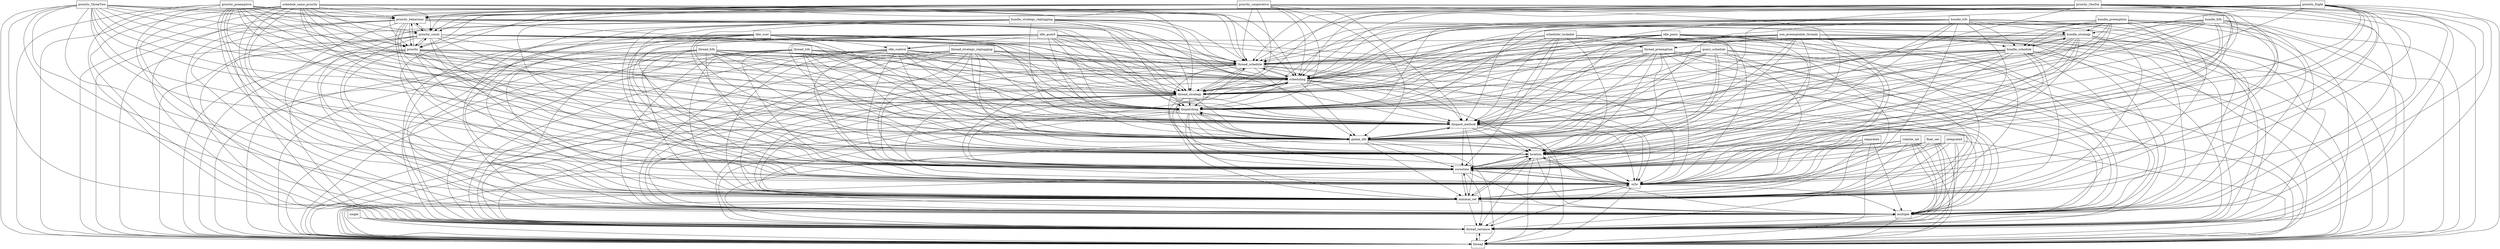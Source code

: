digraph{
graph [rankdir=TB];
node [shape=box];
edge [arrowhead=normal];
0[label="single",]
1[label="thread_fcfs",]
2[label="dispatching",]
3[label="location",]
4[label="separated",]
5[label="thread_schedule",]
6[label="priority_preemptive",]
7[label="idle_guard",]
8[label="idle_user",]
9[label="scheduler_lockable",]
10[label="thread_instance",]
11[label="priority_cooperative",]
12[label="priority_ThreeTwo",]
13[label="scheduling",]
14[label="priority_behaviour",]
15[label="priority_count",]
16[label="bundle_lcfs",]
17[label="non_preemptable_threads",]
18[label="priority",]
19[label="thread",]
20[label="volatile_set",]
21[label="multiple",]
22[label="thread_strategy",]
23[label="thread_lcfs",]
24[label="thread_preemption",]
25[label="float_set",]
26[label="bundle_strategy",]
27[label="dispach_method",]
28[label="coroutine",]
29[label="bundle_preemption",]
30[label="bundle_fcfs",]
31[label="idle_panic",]
32[label="thread_strategy_replugging",]
33[label="integrated",]
34[label="minimal_set",]
35[label="siZe",]
36[label="bundle_schedule",]
37[label="global_life",]
38[label="schedule_same_priority",]
39[label="priority_OneSix",]
40[label="query_schedule",]
41[label="idle_control",]
42[label="bundle_strategy_replugging",]
43[label="priority_Eight",]
0->10[label="",]
0->19[label="",]
1->2[label="",]
1->3[label="",]
1->5[label="",]
1->10[label="",]
1->13[label="",]
1->19[label="",]
1->21[label="",]
1->22[label="",]
1->27[label="",]
1->28[label="",]
1->34[label="",]
1->35[label="",]
1->37[label="",]
2->3[label="",]
2->10[label="",]
2->19[label="",]
2->21[label="",]
2->27[label="",]
2->28[label="",]
2->34[label="",]
2->35[label="",]
2->37[label="",]
3->10[label="",]
3->19[label="",]
3->21[label="",]
3->28[label="",]
3->34[label="",]
3->35[label="",]
4->3[label="",]
4->10[label="",]
4->19[label="",]
4->21[label="",]
4->28[label="",]
4->34[label="",]
4->35[label="",]
5->2[label="",]
5->3[label="",]
5->10[label="",]
5->13[label="",]
5->19[label="",]
5->21[label="",]
5->22[label="",]
5->27[label="",]
5->28[label="",]
5->34[label="",]
5->35[label="",]
5->37[label="",]
6->2[label="",]
6->3[label="",]
6->5[label="",]
6->10[label="",]
6->13[label="",]
6->14[label="",]
6->15[label="",]
6->18[label="",]
6->19[label="",]
6->21[label="",]
6->22[label="",]
6->27[label="",]
6->28[label="",]
6->34[label="",]
6->35[label="",]
6->37[label="",]
7->2[label="",]
7->3[label="",]
7->5[label="",]
7->10[label="",]
7->13[label="",]
7->19[label="",]
7->21[label="",]
7->22[label="",]
7->27[label="",]
7->28[label="",]
7->34[label="",]
7->35[label="",]
7->37[label="",]
7->41[label="",]
8->2[label="",]
8->3[label="",]
8->5[label="",]
8->10[label="",]
8->13[label="",]
8->19[label="",]
8->21[label="",]
8->22[label="",]
8->27[label="",]
8->28[label="",]
8->34[label="",]
8->35[label="",]
8->37[label="",]
8->41[label="",]
9->2[label="",]
9->3[label="",]
9->5[label="",]
9->10[label="",]
9->13[label="",]
9->19[label="",]
9->21[label="",]
9->22[label="",]
9->24[label="",]
9->27[label="",]
9->28[label="",]
9->34[label="",]
9->35[label="",]
9->37[label="",]
10->19[label="",]
11->2[label="",]
11->3[label="",]
11->5[label="",]
11->10[label="",]
11->13[label="",]
11->14[label="",]
11->15[label="",]
11->18[label="",]
11->19[label="",]
11->21[label="",]
11->22[label="",]
11->27[label="",]
11->28[label="",]
11->34[label="",]
11->35[label="",]
11->37[label="",]
12->2[label="",]
12->3[label="",]
12->5[label="",]
12->10[label="",]
12->13[label="",]
12->14[label="",]
12->15[label="",]
12->18[label="",]
12->19[label="",]
12->21[label="",]
12->22[label="",]
12->27[label="",]
12->28[label="",]
12->34[label="",]
12->35[label="",]
12->37[label="",]
13->2[label="",]
13->3[label="",]
13->5[label="",]
13->10[label="",]
13->19[label="",]
13->21[label="",]
13->22[label="",]
13->27[label="",]
13->28[label="",]
13->34[label="",]
13->35[label="",]
13->37[label="",]
14->2[label="",]
14->3[label="",]
14->5[label="",]
14->10[label="",]
14->13[label="",]
14->15[label="",]
14->18[label="",]
14->19[label="",]
14->21[label="",]
14->22[label="",]
14->27[label="",]
14->28[label="",]
14->34[label="",]
14->35[label="",]
14->37[label="",]
15->2[label="",]
15->3[label="",]
15->5[label="",]
15->10[label="",]
15->13[label="",]
15->14[label="",]
15->18[label="",]
15->19[label="",]
15->21[label="",]
15->22[label="",]
15->27[label="",]
15->28[label="",]
15->34[label="",]
15->35[label="",]
15->37[label="",]
16->2[label="",]
16->3[label="",]
16->5[label="",]
16->10[label="",]
16->13[label="",]
16->19[label="",]
16->21[label="",]
16->22[label="",]
16->26[label="",]
16->27[label="",]
16->28[label="",]
16->34[label="",]
16->35[label="",]
16->36[label="",]
16->37[label="",]
17->2[label="",]
17->3[label="",]
17->5[label="",]
17->10[label="",]
17->13[label="",]
17->19[label="",]
17->21[label="",]
17->22[label="",]
17->24[label="",]
17->27[label="",]
17->28[label="",]
17->34[label="",]
17->35[label="",]
17->37[label="",]
18->2[label="",]
18->3[label="",]
18->5[label="",]
18->10[label="",]
18->13[label="",]
18->14[label="",]
18->15[label="",]
18->19[label="",]
18->21[label="",]
18->22[label="",]
18->27[label="",]
18->28[label="",]
18->34[label="",]
18->35[label="",]
18->37[label="",]
19->10[label="",]
20->3[label="",]
20->10[label="",]
20->19[label="",]
20->21[label="",]
20->28[label="",]
20->34[label="",]
20->35[label="",]
21->10[label="",]
21->19[label="",]
22->2[label="",]
22->3[label="",]
22->5[label="",]
22->10[label="",]
22->13[label="",]
22->19[label="",]
22->21[label="",]
22->27[label="",]
22->28[label="",]
22->34[label="",]
22->35[label="",]
22->37[label="",]
23->2[label="",]
23->3[label="",]
23->5[label="",]
23->10[label="",]
23->13[label="",]
23->19[label="",]
23->21[label="",]
23->22[label="",]
23->27[label="",]
23->28[label="",]
23->34[label="",]
23->35[label="",]
23->37[label="",]
24->2[label="",]
24->3[label="",]
24->5[label="",]
24->10[label="",]
24->13[label="",]
24->19[label="",]
24->21[label="",]
24->22[label="",]
24->27[label="",]
24->28[label="",]
24->34[label="",]
24->35[label="",]
24->37[label="",]
25->3[label="",]
25->10[label="",]
25->19[label="",]
25->21[label="",]
25->28[label="",]
25->34[label="",]
25->35[label="",]
26->2[label="",]
26->3[label="",]
26->5[label="",]
26->10[label="",]
26->13[label="",]
26->19[label="",]
26->21[label="",]
26->22[label="",]
26->27[label="",]
26->28[label="",]
26->34[label="",]
26->35[label="",]
26->36[label="",]
26->37[label="",]
27->2[label="",]
27->3[label="",]
27->10[label="",]
27->19[label="",]
27->21[label="",]
27->28[label="",]
27->34[label="",]
27->35[label="",]
27->37[label="",]
28->3[label="",]
28->10[label="",]
28->19[label="",]
28->21[label="",]
28->34[label="",]
28->35[label="",]
29->2[label="",]
29->3[label="",]
29->5[label="",]
29->10[label="",]
29->13[label="",]
29->19[label="",]
29->21[label="",]
29->22[label="",]
29->26[label="",]
29->27[label="",]
29->28[label="",]
29->34[label="",]
29->35[label="",]
29->36[label="",]
29->37[label="",]
30->2[label="",]
30->3[label="",]
30->5[label="",]
30->10[label="",]
30->13[label="",]
30->19[label="",]
30->21[label="",]
30->22[label="",]
30->26[label="",]
30->27[label="",]
30->28[label="",]
30->34[label="",]
30->35[label="",]
30->36[label="",]
30->37[label="",]
31->2[label="",]
31->3[label="",]
31->5[label="",]
31->10[label="",]
31->13[label="",]
31->19[label="",]
31->21[label="",]
31->22[label="",]
31->27[label="",]
31->28[label="",]
31->34[label="",]
31->35[label="",]
31->37[label="",]
31->41[label="",]
32->2[label="",]
32->3[label="",]
32->5[label="",]
32->10[label="",]
32->13[label="",]
32->19[label="",]
32->21[label="",]
32->22[label="",]
32->27[label="",]
32->28[label="",]
32->34[label="",]
32->35[label="",]
32->37[label="",]
33->3[label="",]
33->10[label="",]
33->19[label="",]
33->21[label="",]
33->28[label="",]
33->34[label="",]
33->35[label="",]
34->3[label="",]
34->10[label="",]
34->19[label="",]
34->21[label="",]
34->28[label="",]
34->35[label="",]
35->3[label="",]
35->10[label="",]
35->19[label="",]
35->21[label="",]
35->28[label="",]
35->34[label="",]
36->2[label="",]
36->3[label="",]
36->5[label="",]
36->10[label="",]
36->13[label="",]
36->19[label="",]
36->21[label="",]
36->22[label="",]
36->26[label="",]
36->27[label="",]
36->28[label="",]
36->34[label="",]
36->35[label="",]
36->37[label="",]
37->2[label="",]
37->3[label="",]
37->10[label="",]
37->19[label="",]
37->21[label="",]
37->27[label="",]
37->28[label="",]
37->34[label="",]
37->35[label="",]
38->2[label="",]
38->3[label="",]
38->5[label="",]
38->10[label="",]
38->13[label="",]
38->14[label="",]
38->15[label="",]
38->18[label="",]
38->19[label="",]
38->21[label="",]
38->22[label="",]
38->27[label="",]
38->28[label="",]
38->34[label="",]
38->35[label="",]
38->37[label="",]
39->2[label="",]
39->3[label="",]
39->5[label="",]
39->10[label="",]
39->13[label="",]
39->14[label="",]
39->15[label="",]
39->18[label="",]
39->19[label="",]
39->21[label="",]
39->22[label="",]
39->27[label="",]
39->28[label="",]
39->34[label="",]
39->35[label="",]
39->37[label="",]
40->2[label="",]
40->3[label="",]
40->5[label="",]
40->10[label="",]
40->13[label="",]
40->19[label="",]
40->21[label="",]
40->22[label="",]
40->27[label="",]
40->28[label="",]
40->34[label="",]
40->35[label="",]
40->37[label="",]
41->2[label="",]
41->3[label="",]
41->5[label="",]
41->10[label="",]
41->13[label="",]
41->19[label="",]
41->21[label="",]
41->22[label="",]
41->27[label="",]
41->28[label="",]
41->34[label="",]
41->35[label="",]
41->37[label="",]
42->2[label="",]
42->3[label="",]
42->5[label="",]
42->10[label="",]
42->13[label="",]
42->19[label="",]
42->21[label="",]
42->22[label="",]
42->26[label="",]
42->27[label="",]
42->28[label="",]
42->34[label="",]
42->35[label="",]
42->36[label="",]
42->37[label="",]
43->2[label="",]
43->3[label="",]
43->5[label="",]
43->10[label="",]
43->13[label="",]
43->14[label="",]
43->15[label="",]
43->18[label="",]
43->19[label="",]
43->21[label="",]
43->22[label="",]
43->27[label="",]
43->28[label="",]
43->34[label="",]
43->35[label="",]
43->37[label="",]
}
